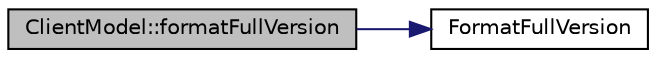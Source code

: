 digraph "ClientModel::formatFullVersion"
{
  edge [fontname="Helvetica",fontsize="10",labelfontname="Helvetica",labelfontsize="10"];
  node [fontname="Helvetica",fontsize="10",shape=record];
  rankdir="LR";
  Node23 [label="ClientModel::formatFullVersion",height=0.2,width=0.4,color="black", fillcolor="grey75", style="filled", fontcolor="black"];
  Node23 -> Node24 [color="midnightblue",fontsize="10",style="solid",fontname="Helvetica"];
  Node24 [label="FormatFullVersion",height=0.2,width=0.4,color="black", fillcolor="white", style="filled",URL="$util_8cpp.html#ac2170cca99e9347171fca492ae533d96"];
}
